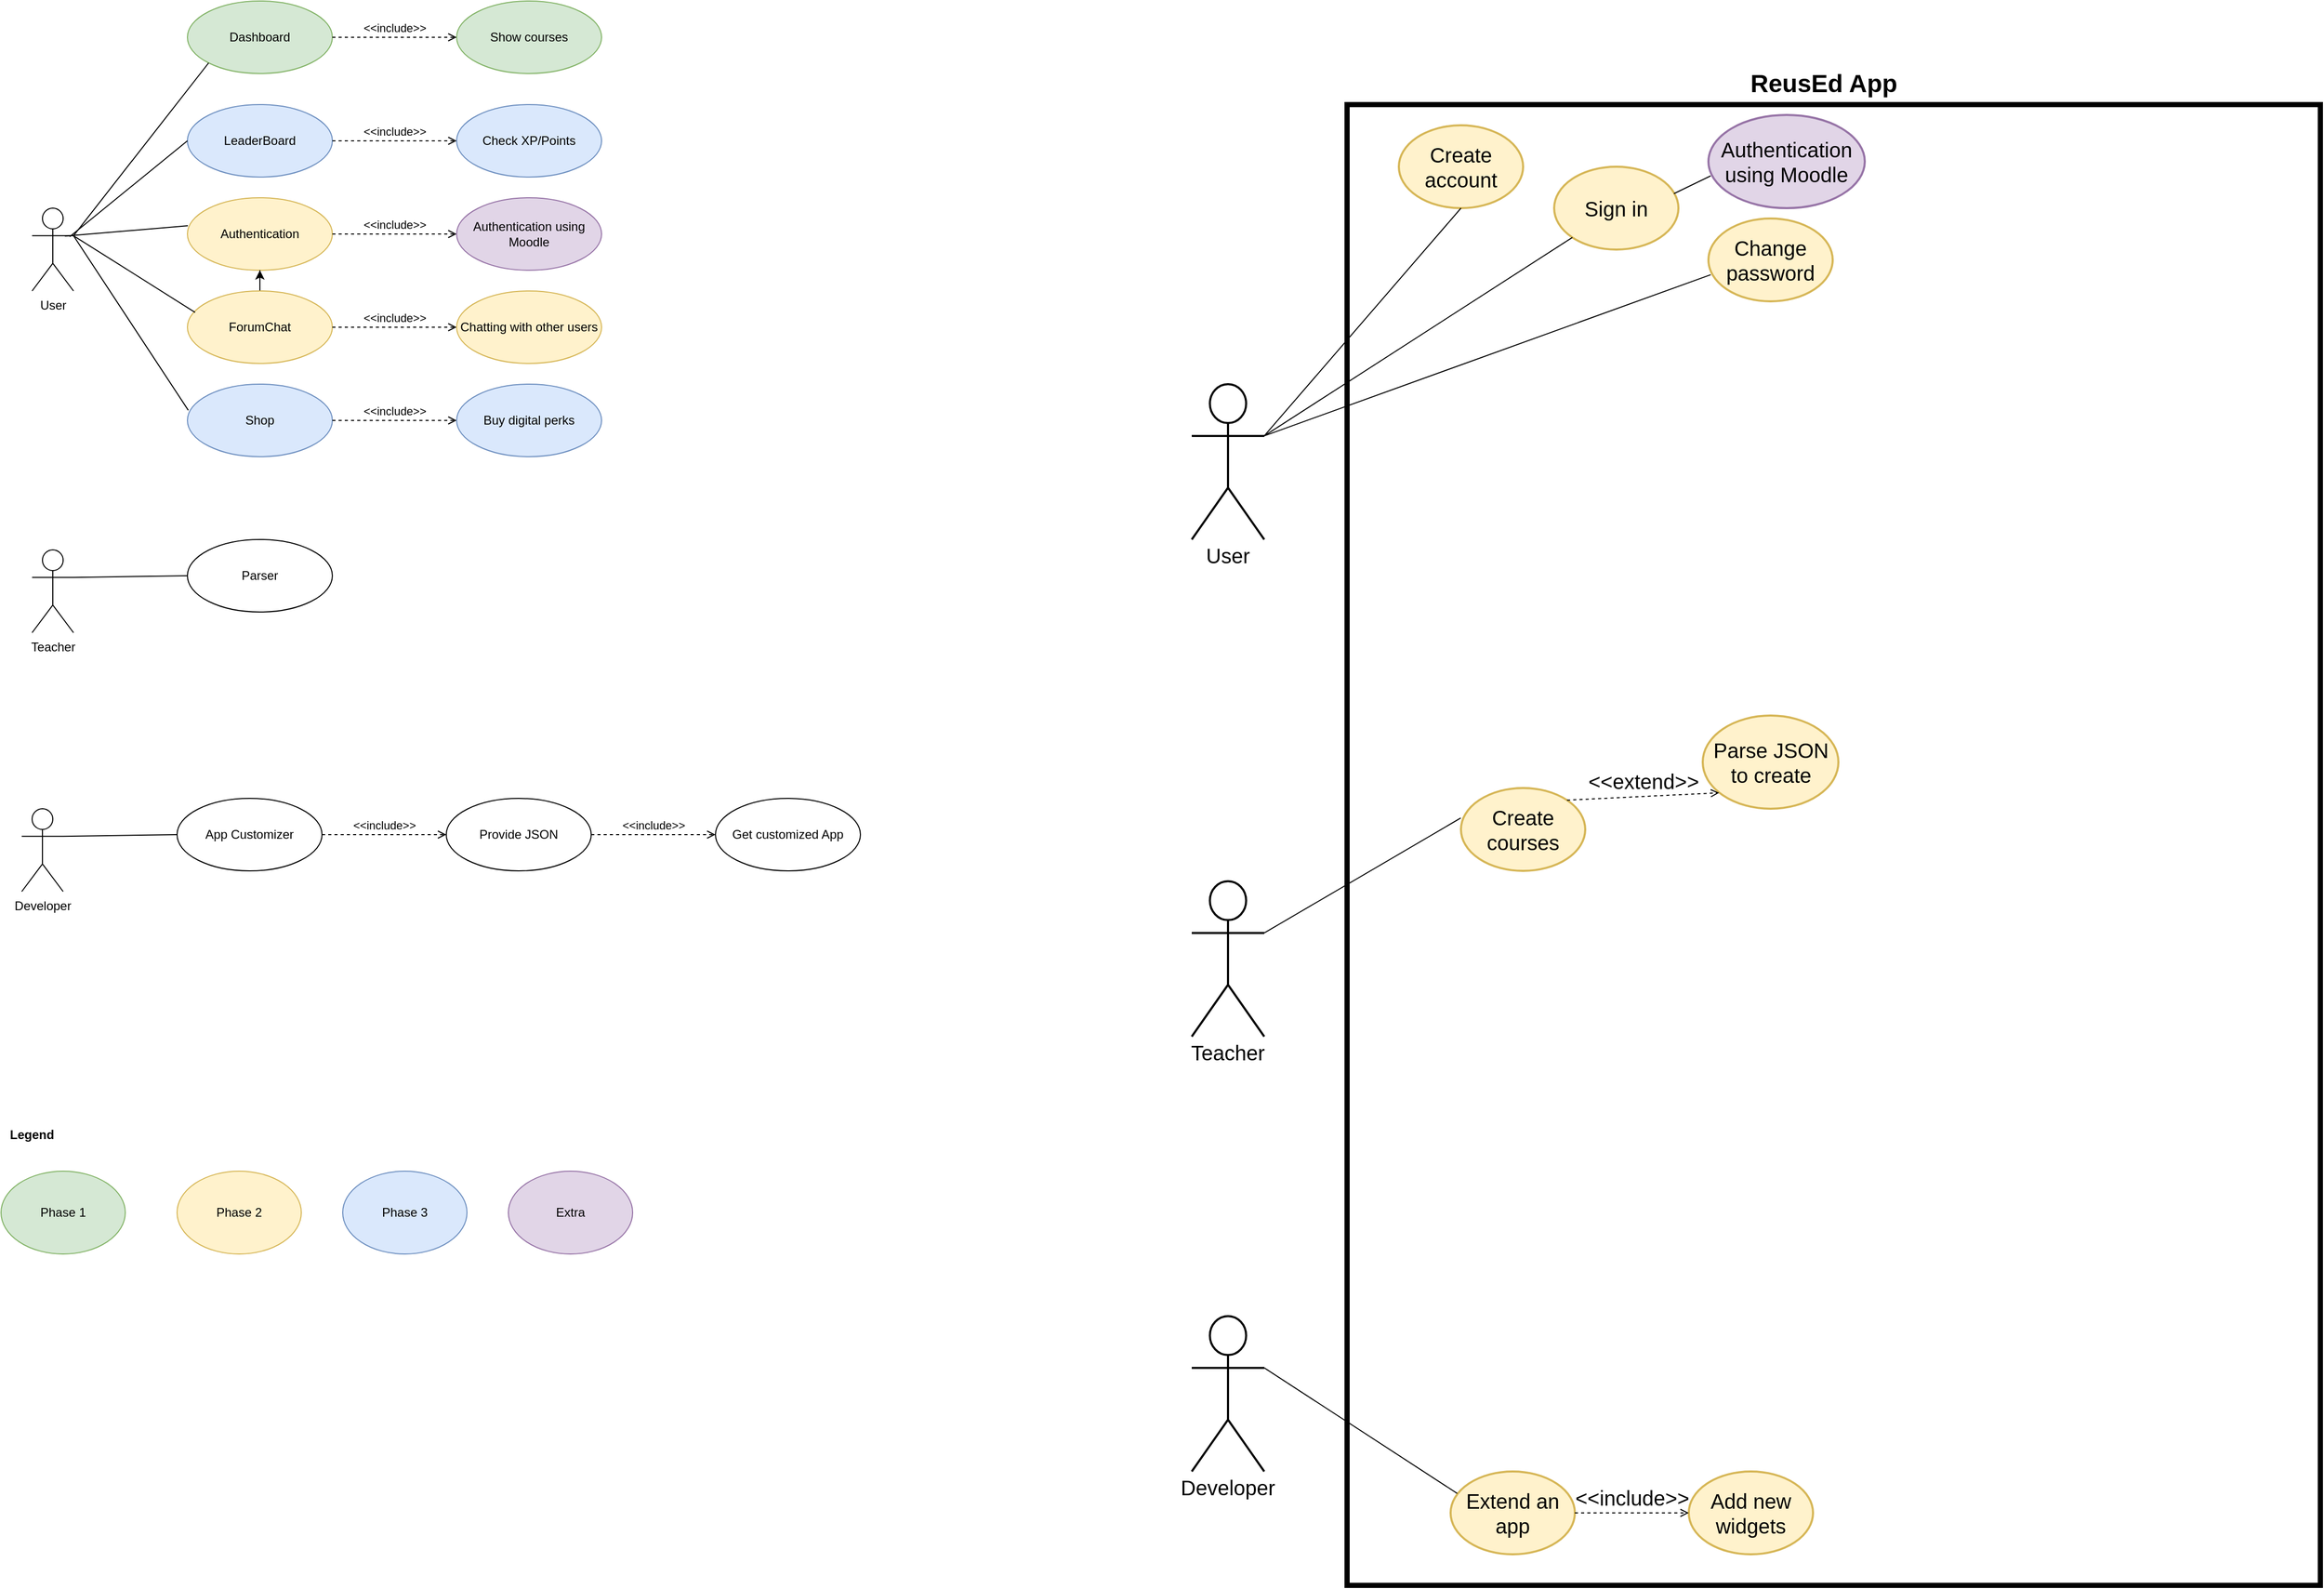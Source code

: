 <mxfile version="18.1.3" type="github">
  <diagram id="QK5HZa1A7j3AK8uBIgSm" name="Page-1">
    <mxGraphModel dx="1024" dy="3894" grid="1" gridSize="10" guides="1" tooltips="1" connect="1" arrows="1" fold="1" page="1" pageScale="1" pageWidth="2339" pageHeight="3300" math="0" shadow="0">
      <root>
        <mxCell id="0" />
        <mxCell id="1" parent="0" />
        <mxCell id="2" value="User" style="shape=umlActor;verticalLabelPosition=bottom;verticalAlign=top;html=1;" parent="1" vertex="1">
          <mxGeometry x="70" y="160" width="40" height="80" as="geometry" />
        </mxCell>
        <mxCell id="5" value="LeaderBoard" style="ellipse;whiteSpace=wrap;html=1;fillColor=#dae8fc;strokeColor=#6c8ebf;" parent="1" vertex="1">
          <mxGeometry x="220" y="60" width="140" height="70" as="geometry" />
        </mxCell>
        <mxCell id="6" value="Authentication" style="ellipse;whiteSpace=wrap;html=1;fillColor=#fff2cc;strokeColor=#d6b656;" parent="1" vertex="1">
          <mxGeometry x="220" y="150" width="140" height="70" as="geometry" />
        </mxCell>
        <mxCell id="RKOT50hVbOICSGmM9m-9-29" value="" style="edgeStyle=orthogonalEdgeStyle;rounded=0;orthogonalLoop=1;jettySize=auto;html=1;" edge="1" parent="1" source="7" target="6">
          <mxGeometry relative="1" as="geometry" />
        </mxCell>
        <mxCell id="7" value="ForumChat" style="ellipse;whiteSpace=wrap;html=1;fillColor=#fff2cc;strokeColor=#d6b656;" parent="1" vertex="1">
          <mxGeometry x="220" y="240" width="140" height="70" as="geometry" />
        </mxCell>
        <mxCell id="8" value="Parser&lt;br&gt;" style="ellipse;whiteSpace=wrap;html=1;" parent="1" vertex="1">
          <mxGeometry x="220" y="480" width="140" height="70" as="geometry" />
        </mxCell>
        <mxCell id="10" value="Shop" style="ellipse;whiteSpace=wrap;html=1;fillColor=#dae8fc;strokeColor=#6c8ebf;" parent="1" vertex="1">
          <mxGeometry x="220" y="330" width="140" height="70" as="geometry" />
        </mxCell>
        <mxCell id="EZ6X3SSUhc_Sis5DaN3a-10" value="Check XP/Points" style="ellipse;whiteSpace=wrap;html=1;fillColor=#dae8fc;strokeColor=#6c8ebf;" parent="1" vertex="1">
          <mxGeometry x="480" y="60" width="140" height="70" as="geometry" />
        </mxCell>
        <mxCell id="UgUoHDpiH-eurTipeE9X-10" value="Teacher" style="shape=umlActor;verticalLabelPosition=bottom;verticalAlign=top;html=1;" parent="1" vertex="1">
          <mxGeometry x="70" y="490" width="40" height="80" as="geometry" />
        </mxCell>
        <mxCell id="-emRGyPx6kJDvxxfUff1-10" value="&amp;lt;&amp;lt;include&amp;gt;&amp;gt;" style="html=1;verticalAlign=bottom;labelBackgroundColor=none;endArrow=open;endFill=0;dashed=1;rounded=0;exitX=1;exitY=0.5;exitDx=0;exitDy=0;" parent="1" source="10" edge="1">
          <mxGeometry width="160" relative="1" as="geometry">
            <mxPoint x="400" y="400" as="sourcePoint" />
            <mxPoint x="480" y="365" as="targetPoint" />
          </mxGeometry>
        </mxCell>
        <mxCell id="EZ6X3SSUhc_Sis5DaN3a-14" value="" style="endArrow=none;html=1;rounded=0;strokeColor=default;exitX=1;exitY=0.333;exitDx=0;exitDy=0;exitPerimeter=0;entryX=0.006;entryY=0.36;entryDx=0;entryDy=0;entryPerimeter=0;" parent="1" source="2" target="10" edge="1">
          <mxGeometry width="50" height="50" relative="1" as="geometry">
            <mxPoint x="360" y="250" as="sourcePoint" />
            <mxPoint x="410" y="200" as="targetPoint" />
          </mxGeometry>
        </mxCell>
        <mxCell id="EZ6X3SSUhc_Sis5DaN3a-15" value="" style="endArrow=none;html=1;rounded=0;strokeColor=default;exitX=1;exitY=0.333;exitDx=0;exitDy=0;exitPerimeter=0;entryX=0.053;entryY=0.295;entryDx=0;entryDy=0;entryPerimeter=0;" parent="1" source="2" edge="1" target="7">
          <mxGeometry width="50" height="50" relative="1" as="geometry">
            <mxPoint x="98.18" y="69.997" as="sourcePoint" />
            <mxPoint x="220.0" y="271.26" as="targetPoint" />
          </mxGeometry>
        </mxCell>
        <mxCell id="EZ6X3SSUhc_Sis5DaN3a-16" value="" style="endArrow=none;html=1;rounded=0;strokeColor=default;entryX=0;entryY=0.5;entryDx=0;entryDy=0;exitX=0.907;exitY=0.345;exitDx=0;exitDy=0;exitPerimeter=0;" parent="1" target="5" edge="1" source="2">
          <mxGeometry width="50" height="50" relative="1" as="geometry">
            <mxPoint x="100" y="160" as="sourcePoint" />
            <mxPoint x="241.82" y="377.93" as="targetPoint" />
          </mxGeometry>
        </mxCell>
        <mxCell id="EZ6X3SSUhc_Sis5DaN3a-17" value="" style="endArrow=none;html=1;rounded=0;strokeColor=default;exitX=0.792;exitY=0.338;exitDx=0;exitDy=0;exitPerimeter=0;entryX=0.003;entryY=0.386;entryDx=0;entryDy=0;entryPerimeter=0;" parent="1" target="6" edge="1" source="2">
          <mxGeometry width="50" height="50" relative="1" as="geometry">
            <mxPoint x="100" y="160" as="sourcePoint" />
            <mxPoint x="220.0" y="104" as="targetPoint" />
          </mxGeometry>
        </mxCell>
        <mxCell id="Jh9w8bnK9WFqr1PcukGp-10" value="" style="endArrow=none;html=1;rounded=0;strokeColor=default;entryX=0;entryY=0.5;entryDx=0;entryDy=0;exitX=1;exitY=0.333;exitDx=0;exitDy=0;exitPerimeter=0;" edge="1" parent="1" source="UgUoHDpiH-eurTipeE9X-10" target="8">
          <mxGeometry width="50" height="50" relative="1" as="geometry">
            <mxPoint x="190.0" y="636" as="sourcePoint" />
            <mxPoint x="300" y="570" as="targetPoint" />
          </mxGeometry>
        </mxCell>
        <mxCell id="Jh9w8bnK9WFqr1PcukGp-11" value="&amp;lt;&amp;lt;include&amp;gt;&amp;gt;" style="html=1;verticalAlign=bottom;labelBackgroundColor=none;endArrow=open;endFill=0;dashed=1;rounded=0;exitX=1;exitY=0.5;exitDx=0;exitDy=0;entryX=0;entryY=0.5;entryDx=0;entryDy=0;" edge="1" parent="1" source="5" target="EZ6X3SSUhc_Sis5DaN3a-10">
          <mxGeometry width="160" relative="1" as="geometry">
            <mxPoint x="360" y="94.75" as="sourcePoint" />
            <mxPoint x="450" y="94.75" as="targetPoint" />
          </mxGeometry>
        </mxCell>
        <mxCell id="Jh9w8bnK9WFqr1PcukGp-12" value="Buy digital perks" style="ellipse;whiteSpace=wrap;html=1;fillColor=#dae8fc;strokeColor=#6c8ebf;" vertex="1" parent="1">
          <mxGeometry x="480" y="330" width="140" height="70" as="geometry" />
        </mxCell>
        <mxCell id="Jh9w8bnK9WFqr1PcukGp-13" value="&amp;lt;&amp;lt;include&amp;gt;&amp;gt;" style="html=1;verticalAlign=bottom;labelBackgroundColor=none;endArrow=open;endFill=0;dashed=1;rounded=0;exitX=1;exitY=0.5;exitDx=0;exitDy=0;" edge="1" parent="1" source="6">
          <mxGeometry width="160" relative="1" as="geometry">
            <mxPoint x="370.0" y="184.82" as="sourcePoint" />
            <mxPoint x="480" y="185" as="targetPoint" />
          </mxGeometry>
        </mxCell>
        <mxCell id="Jh9w8bnK9WFqr1PcukGp-14" value="Authentication using Moodle" style="ellipse;whiteSpace=wrap;html=1;fillColor=#e1d5e7;strokeColor=#9673a6;" vertex="1" parent="1">
          <mxGeometry x="480" y="150" width="140" height="70" as="geometry" />
        </mxCell>
        <mxCell id="RKOT50hVbOICSGmM9m-9-12" value="App Customizer" style="ellipse;whiteSpace=wrap;html=1;" vertex="1" parent="1">
          <mxGeometry x="210" y="730" width="140" height="70" as="geometry" />
        </mxCell>
        <mxCell id="Jh9w8bnK9WFqr1PcukGp-15" value="&amp;lt;&amp;lt;include&amp;gt;&amp;gt;" style="html=1;verticalAlign=bottom;labelBackgroundColor=none;endArrow=open;endFill=0;dashed=1;rounded=0;exitX=1;exitY=0.5;exitDx=0;exitDy=0;entryX=0;entryY=0.5;entryDx=0;entryDy=0;" edge="1" parent="1" source="7" target="Jh9w8bnK9WFqr1PcukGp-16">
          <mxGeometry width="160" relative="1" as="geometry">
            <mxPoint x="360" y="274.72" as="sourcePoint" />
            <mxPoint x="480" y="274.72" as="targetPoint" />
          </mxGeometry>
        </mxCell>
        <mxCell id="RKOT50hVbOICSGmM9m-9-13" value="Developer" style="shape=umlActor;verticalLabelPosition=bottom;verticalAlign=top;html=1;" vertex="1" parent="1">
          <mxGeometry x="60" y="740" width="40" height="80" as="geometry" />
        </mxCell>
        <mxCell id="Jh9w8bnK9WFqr1PcukGp-16" value="Chatting with other users" style="ellipse;whiteSpace=wrap;html=1;fillColor=#fff2cc;strokeColor=#d6b656;" vertex="1" parent="1">
          <mxGeometry x="480" y="240" width="140" height="70" as="geometry" />
        </mxCell>
        <mxCell id="RKOT50hVbOICSGmM9m-9-14" value="" style="endArrow=none;html=1;rounded=0;strokeColor=default;entryX=0;entryY=0.5;entryDx=0;entryDy=0;exitX=1;exitY=0.333;exitDx=0;exitDy=0;exitPerimeter=0;" edge="1" parent="1" source="RKOT50hVbOICSGmM9m-9-13" target="RKOT50hVbOICSGmM9m-9-12">
          <mxGeometry width="50" height="50" relative="1" as="geometry">
            <mxPoint x="180.0" y="886" as="sourcePoint" />
            <mxPoint x="290" y="820" as="targetPoint" />
          </mxGeometry>
        </mxCell>
        <mxCell id="Jh9w8bnK9WFqr1PcukGp-20" value="" style="rounded=0;whiteSpace=wrap;html=1;fillColor=none;strokeWidth=5;" vertex="1" parent="1">
          <mxGeometry x="1340" y="60" width="940" height="1430" as="geometry" />
        </mxCell>
        <mxCell id="RKOT50hVbOICSGmM9m-9-15" value="&amp;lt;&amp;lt;include&amp;gt;&amp;gt;" style="html=1;verticalAlign=bottom;labelBackgroundColor=none;endArrow=open;endFill=0;dashed=1;rounded=0;exitX=1;exitY=0.5;exitDx=0;exitDy=0;" edge="1" parent="1">
          <mxGeometry width="160" relative="1" as="geometry">
            <mxPoint x="350" y="765" as="sourcePoint" />
            <mxPoint x="470" y="765" as="targetPoint" />
          </mxGeometry>
        </mxCell>
        <mxCell id="Jh9w8bnK9WFqr1PcukGp-21" value="ReusEd App" style="text;strokeColor=none;fillColor=none;html=1;fontSize=24;fontStyle=1;verticalAlign=middle;align=center;" vertex="1" parent="1">
          <mxGeometry x="1710" y="20" width="180" height="40" as="geometry" />
        </mxCell>
        <mxCell id="Jh9w8bnK9WFqr1PcukGp-22" value="" style="shape=umlActor;verticalLabelPosition=bottom;verticalAlign=top;html=1;strokeWidth=2;" vertex="1" parent="1">
          <mxGeometry x="1190" y="330" width="70" height="150" as="geometry" />
        </mxCell>
        <mxCell id="RKOT50hVbOICSGmM9m-9-16" value="Provide JSON" style="ellipse;whiteSpace=wrap;html=1;" vertex="1" parent="1">
          <mxGeometry x="470" y="730" width="140" height="70" as="geometry" />
        </mxCell>
        <mxCell id="Jh9w8bnK9WFqr1PcukGp-24" value="User" style="text;html=1;strokeColor=none;fillColor=none;align=center;verticalAlign=middle;whiteSpace=wrap;rounded=0;fontSize=20;" vertex="1" parent="1">
          <mxGeometry x="1195" y="480" width="60" height="30" as="geometry" />
        </mxCell>
        <mxCell id="RKOT50hVbOICSGmM9m-9-18" value="&amp;lt;&amp;lt;include&amp;gt;&amp;gt;" style="html=1;verticalAlign=bottom;labelBackgroundColor=none;endArrow=open;endFill=0;dashed=1;rounded=0;exitX=1;exitY=0.5;exitDx=0;exitDy=0;" edge="1" parent="1">
          <mxGeometry width="160" relative="1" as="geometry">
            <mxPoint x="610" y="765" as="sourcePoint" />
            <mxPoint x="730" y="765" as="targetPoint" />
          </mxGeometry>
        </mxCell>
        <mxCell id="Jh9w8bnK9WFqr1PcukGp-25" value="Create account" style="ellipse;whiteSpace=wrap;html=1;fontSize=20;strokeWidth=2;fillColor=#fff2cc;strokeColor=#d6b656;" vertex="1" parent="1">
          <mxGeometry x="1390" y="80" width="120" height="80" as="geometry" />
        </mxCell>
        <mxCell id="RKOT50hVbOICSGmM9m-9-19" value="Get customized App" style="ellipse;whiteSpace=wrap;html=1;" vertex="1" parent="1">
          <mxGeometry x="730" y="730" width="140" height="70" as="geometry" />
        </mxCell>
        <mxCell id="RKOT50hVbOICSGmM9m-9-20" value="Phase 1" style="ellipse;whiteSpace=wrap;html=1;fillColor=#d5e8d4;strokeColor=#82b366;" vertex="1" parent="1">
          <mxGeometry x="40" y="1090" width="120" height="80" as="geometry" />
        </mxCell>
        <mxCell id="Jh9w8bnK9WFqr1PcukGp-26" value="Sign in" style="ellipse;whiteSpace=wrap;html=1;fontSize=20;strokeWidth=2;fillColor=#fff2cc;strokeColor=#d6b656;" vertex="1" parent="1">
          <mxGeometry x="1540" y="120" width="120" height="80" as="geometry" />
        </mxCell>
        <mxCell id="Jh9w8bnK9WFqr1PcukGp-27" value="Change password" style="ellipse;whiteSpace=wrap;html=1;fontSize=20;strokeWidth=2;fillColor=#fff2cc;strokeColor=#d6b656;" vertex="1" parent="1">
          <mxGeometry x="1689" y="170" width="120" height="80" as="geometry" />
        </mxCell>
        <mxCell id="RKOT50hVbOICSGmM9m-9-21" value="&lt;b&gt;Legend&lt;/b&gt;" style="text;html=1;strokeColor=none;fillColor=none;align=center;verticalAlign=middle;whiteSpace=wrap;rounded=0;" vertex="1" parent="1">
          <mxGeometry x="40" y="1040" width="60" height="30" as="geometry" />
        </mxCell>
        <mxCell id="RKOT50hVbOICSGmM9m-9-22" value="Phase 2" style="ellipse;whiteSpace=wrap;html=1;fillColor=#fff2cc;strokeColor=#d6b656;" vertex="1" parent="1">
          <mxGeometry x="210" y="1090" width="120" height="80" as="geometry" />
        </mxCell>
        <mxCell id="RKOT50hVbOICSGmM9m-9-23" value="Phase 3" style="ellipse;whiteSpace=wrap;html=1;fillColor=#dae8fc;strokeColor=#6c8ebf;" vertex="1" parent="1">
          <mxGeometry x="370" y="1090" width="120" height="80" as="geometry" />
        </mxCell>
        <mxCell id="RKOT50hVbOICSGmM9m-9-24" value="Dashboard" style="ellipse;whiteSpace=wrap;html=1;fillColor=#d5e8d4;strokeColor=#82b366;" vertex="1" parent="1">
          <mxGeometry x="220" y="-40" width="140" height="70" as="geometry" />
        </mxCell>
        <mxCell id="Jh9w8bnK9WFqr1PcukGp-28" value="" style="endArrow=none;html=1;rounded=0;fontSize=20;exitX=1;exitY=0.333;exitDx=0;exitDy=0;exitPerimeter=0;entryX=0.5;entryY=1;entryDx=0;entryDy=0;" edge="1" parent="1" source="Jh9w8bnK9WFqr1PcukGp-22" target="Jh9w8bnK9WFqr1PcukGp-25">
          <mxGeometry width="50" height="50" relative="1" as="geometry">
            <mxPoint x="1440" y="310" as="sourcePoint" />
            <mxPoint x="1490" y="260" as="targetPoint" />
          </mxGeometry>
        </mxCell>
        <mxCell id="RKOT50hVbOICSGmM9m-9-25" value="Show courses" style="ellipse;whiteSpace=wrap;html=1;fillColor=#d5e8d4;strokeColor=#82b366;" vertex="1" parent="1">
          <mxGeometry x="480" y="-40" width="140" height="70" as="geometry" />
        </mxCell>
        <mxCell id="Jh9w8bnK9WFqr1PcukGp-29" value="" style="endArrow=none;html=1;rounded=0;fontSize=20;exitX=1;exitY=0.333;exitDx=0;exitDy=0;exitPerimeter=0;entryX=0;entryY=1;entryDx=0;entryDy=0;" edge="1" parent="1" source="Jh9w8bnK9WFqr1PcukGp-22" target="Jh9w8bnK9WFqr1PcukGp-26">
          <mxGeometry width="50" height="50" relative="1" as="geometry">
            <mxPoint x="1355" y="420" as="sourcePoint" />
            <mxPoint x="1545" y="200" as="targetPoint" />
          </mxGeometry>
        </mxCell>
        <mxCell id="RKOT50hVbOICSGmM9m-9-26" value="&amp;lt;&amp;lt;include&amp;gt;&amp;gt;" style="html=1;verticalAlign=bottom;labelBackgroundColor=none;endArrow=open;endFill=0;dashed=1;rounded=0;exitX=1;exitY=0.5;exitDx=0;exitDy=0;entryX=0;entryY=0.5;entryDx=0;entryDy=0;" edge="1" parent="1" source="RKOT50hVbOICSGmM9m-9-24" target="RKOT50hVbOICSGmM9m-9-25">
          <mxGeometry width="160" relative="1" as="geometry">
            <mxPoint x="360" y="-5.25" as="sourcePoint" />
            <mxPoint x="450" y="-5.25" as="targetPoint" />
          </mxGeometry>
        </mxCell>
        <mxCell id="Jh9w8bnK9WFqr1PcukGp-30" value="Authentication&lt;br&gt;using Moodle" style="ellipse;whiteSpace=wrap;html=1;fontSize=20;strokeWidth=2;fillColor=#e1d5e7;strokeColor=#9673a6;" vertex="1" parent="1">
          <mxGeometry x="1689" y="70" width="151" height="90" as="geometry" />
        </mxCell>
        <mxCell id="RKOT50hVbOICSGmM9m-9-27" value="" style="endArrow=none;html=1;rounded=0;strokeColor=default;exitX=1;exitY=0.333;exitDx=0;exitDy=0;exitPerimeter=0;entryX=0;entryY=1;entryDx=0;entryDy=0;" edge="1" parent="1" source="2" target="RKOT50hVbOICSGmM9m-9-24">
          <mxGeometry width="50" height="50" relative="1" as="geometry">
            <mxPoint x="110" y="190" as="sourcePoint" />
            <mxPoint x="230.0" y="105" as="targetPoint" />
          </mxGeometry>
        </mxCell>
        <mxCell id="Jh9w8bnK9WFqr1PcukGp-31" value="" style="endArrow=none;html=1;rounded=0;fontSize=20;exitX=0.964;exitY=0.325;exitDx=0;exitDy=0;exitPerimeter=0;entryX=0.014;entryY=0.654;entryDx=0;entryDy=0;entryPerimeter=0;" edge="1" parent="1" source="Jh9w8bnK9WFqr1PcukGp-26" target="Jh9w8bnK9WFqr1PcukGp-30">
          <mxGeometry width="50" height="50" relative="1" as="geometry">
            <mxPoint x="1480" y="440" as="sourcePoint" />
            <mxPoint x="1670" y="220" as="targetPoint" />
          </mxGeometry>
        </mxCell>
        <mxCell id="Jh9w8bnK9WFqr1PcukGp-32" value="" style="endArrow=none;html=1;rounded=0;fontSize=20;exitX=1;exitY=0.333;exitDx=0;exitDy=0;exitPerimeter=0;entryX=0.018;entryY=0.679;entryDx=0;entryDy=0;entryPerimeter=0;" edge="1" parent="1" source="Jh9w8bnK9WFqr1PcukGp-22" target="Jh9w8bnK9WFqr1PcukGp-27">
          <mxGeometry width="50" height="50" relative="1" as="geometry">
            <mxPoint x="1270" y="390" as="sourcePoint" />
            <mxPoint x="1567.574" y="198.284" as="targetPoint" />
          </mxGeometry>
        </mxCell>
        <mxCell id="RKOT50hVbOICSGmM9m-9-28" value="Extra" style="ellipse;whiteSpace=wrap;html=1;fillColor=#e1d5e7;strokeColor=#9673a6;" vertex="1" parent="1">
          <mxGeometry x="530" y="1090" width="120" height="80" as="geometry" />
        </mxCell>
        <mxCell id="Jh9w8bnK9WFqr1PcukGp-33" value="" style="shape=umlActor;verticalLabelPosition=bottom;verticalAlign=top;html=1;strokeWidth=2;" vertex="1" parent="1">
          <mxGeometry x="1190" y="810" width="70" height="150" as="geometry" />
        </mxCell>
        <mxCell id="Jh9w8bnK9WFqr1PcukGp-34" value="Teacher" style="text;html=1;strokeColor=none;fillColor=none;align=center;verticalAlign=middle;whiteSpace=wrap;rounded=0;fontSize=20;" vertex="1" parent="1">
          <mxGeometry x="1195" y="960" width="60" height="30" as="geometry" />
        </mxCell>
        <mxCell id="Jh9w8bnK9WFqr1PcukGp-35" value="" style="shape=umlActor;verticalLabelPosition=bottom;verticalAlign=top;html=1;strokeWidth=2;" vertex="1" parent="1">
          <mxGeometry x="1190" y="1230" width="70" height="150" as="geometry" />
        </mxCell>
        <mxCell id="Jh9w8bnK9WFqr1PcukGp-36" value="Developer" style="text;html=1;strokeColor=none;fillColor=none;align=center;verticalAlign=middle;whiteSpace=wrap;rounded=0;fontSize=20;" vertex="1" parent="1">
          <mxGeometry x="1195" y="1380" width="60" height="30" as="geometry" />
        </mxCell>
        <mxCell id="Jh9w8bnK9WFqr1PcukGp-37" value="Extend an app" style="ellipse;whiteSpace=wrap;html=1;fontSize=20;strokeWidth=2;fillColor=#fff2cc;strokeColor=#d6b656;" vertex="1" parent="1">
          <mxGeometry x="1440" y="1380" width="120" height="80" as="geometry" />
        </mxCell>
        <mxCell id="Jh9w8bnK9WFqr1PcukGp-38" value="" style="endArrow=none;html=1;rounded=0;fontSize=20;exitX=1;exitY=0.333;exitDx=0;exitDy=0;exitPerimeter=0;entryX=0.053;entryY=0.265;entryDx=0;entryDy=0;entryPerimeter=0;" edge="1" parent="1" source="Jh9w8bnK9WFqr1PcukGp-35" target="Jh9w8bnK9WFqr1PcukGp-37">
          <mxGeometry width="50" height="50" relative="1" as="geometry">
            <mxPoint x="1420" y="1280" as="sourcePoint" />
            <mxPoint x="1470" y="1230" as="targetPoint" />
          </mxGeometry>
        </mxCell>
        <mxCell id="Jh9w8bnK9WFqr1PcukGp-39" value="Create courses" style="ellipse;whiteSpace=wrap;html=1;fontSize=20;strokeWidth=2;fillColor=#fff2cc;strokeColor=#d6b656;" vertex="1" parent="1">
          <mxGeometry x="1450" y="720" width="120" height="80" as="geometry" />
        </mxCell>
        <mxCell id="Jh9w8bnK9WFqr1PcukGp-40" value="" style="endArrow=none;html=1;rounded=0;fontSize=20;exitX=1;exitY=0.333;exitDx=0;exitDy=0;exitPerimeter=0;entryX=-0.002;entryY=0.362;entryDx=0;entryDy=0;entryPerimeter=0;" edge="1" parent="1" source="Jh9w8bnK9WFqr1PcukGp-33" target="Jh9w8bnK9WFqr1PcukGp-39">
          <mxGeometry width="50" height="50" relative="1" as="geometry">
            <mxPoint x="1480" y="1340" as="sourcePoint" />
            <mxPoint x="1530" y="1290" as="targetPoint" />
          </mxGeometry>
        </mxCell>
        <mxCell id="Jh9w8bnK9WFqr1PcukGp-42" value="Parse JSON&lt;br&gt;to create" style="ellipse;whiteSpace=wrap;html=1;fontSize=20;strokeWidth=2;fillColor=#fff2cc;strokeColor=#d6b656;" vertex="1" parent="1">
          <mxGeometry x="1683.5" y="650" width="131" height="90" as="geometry" />
        </mxCell>
        <mxCell id="Jh9w8bnK9WFqr1PcukGp-43" value="&amp;lt;&amp;lt;extend&amp;gt;&amp;gt;" style="html=1;verticalAlign=bottom;labelBackgroundColor=none;endArrow=open;endFill=0;dashed=1;rounded=0;fontSize=20;exitX=1;exitY=0;exitDx=0;exitDy=0;entryX=0.121;entryY=0.829;entryDx=0;entryDy=0;entryPerimeter=0;" edge="1" parent="1" source="Jh9w8bnK9WFqr1PcukGp-39" target="Jh9w8bnK9WFqr1PcukGp-42">
          <mxGeometry width="160" relative="1" as="geometry">
            <mxPoint x="1440" y="580" as="sourcePoint" />
            <mxPoint x="1600" y="580" as="targetPoint" />
          </mxGeometry>
        </mxCell>
        <mxCell id="Jh9w8bnK9WFqr1PcukGp-44" value="Add new widgets" style="ellipse;whiteSpace=wrap;html=1;fontSize=20;strokeWidth=2;fillColor=#fff2cc;strokeColor=#d6b656;" vertex="1" parent="1">
          <mxGeometry x="1670" y="1380" width="120" height="80" as="geometry" />
        </mxCell>
        <mxCell id="Jh9w8bnK9WFqr1PcukGp-45" value="&amp;lt;&amp;lt;include&amp;gt;&amp;gt;" style="html=1;verticalAlign=bottom;labelBackgroundColor=none;endArrow=open;endFill=0;dashed=1;rounded=0;fontSize=20;exitX=1;exitY=0.5;exitDx=0;exitDy=0;entryX=0;entryY=0.5;entryDx=0;entryDy=0;" edge="1" parent="1" source="Jh9w8bnK9WFqr1PcukGp-37" target="Jh9w8bnK9WFqr1PcukGp-44">
          <mxGeometry width="160" relative="1" as="geometry">
            <mxPoint x="1560" y="1350" as="sourcePoint" />
            <mxPoint x="1720" y="1350" as="targetPoint" />
          </mxGeometry>
        </mxCell>
      </root>
    </mxGraphModel>
  </diagram>
</mxfile>
